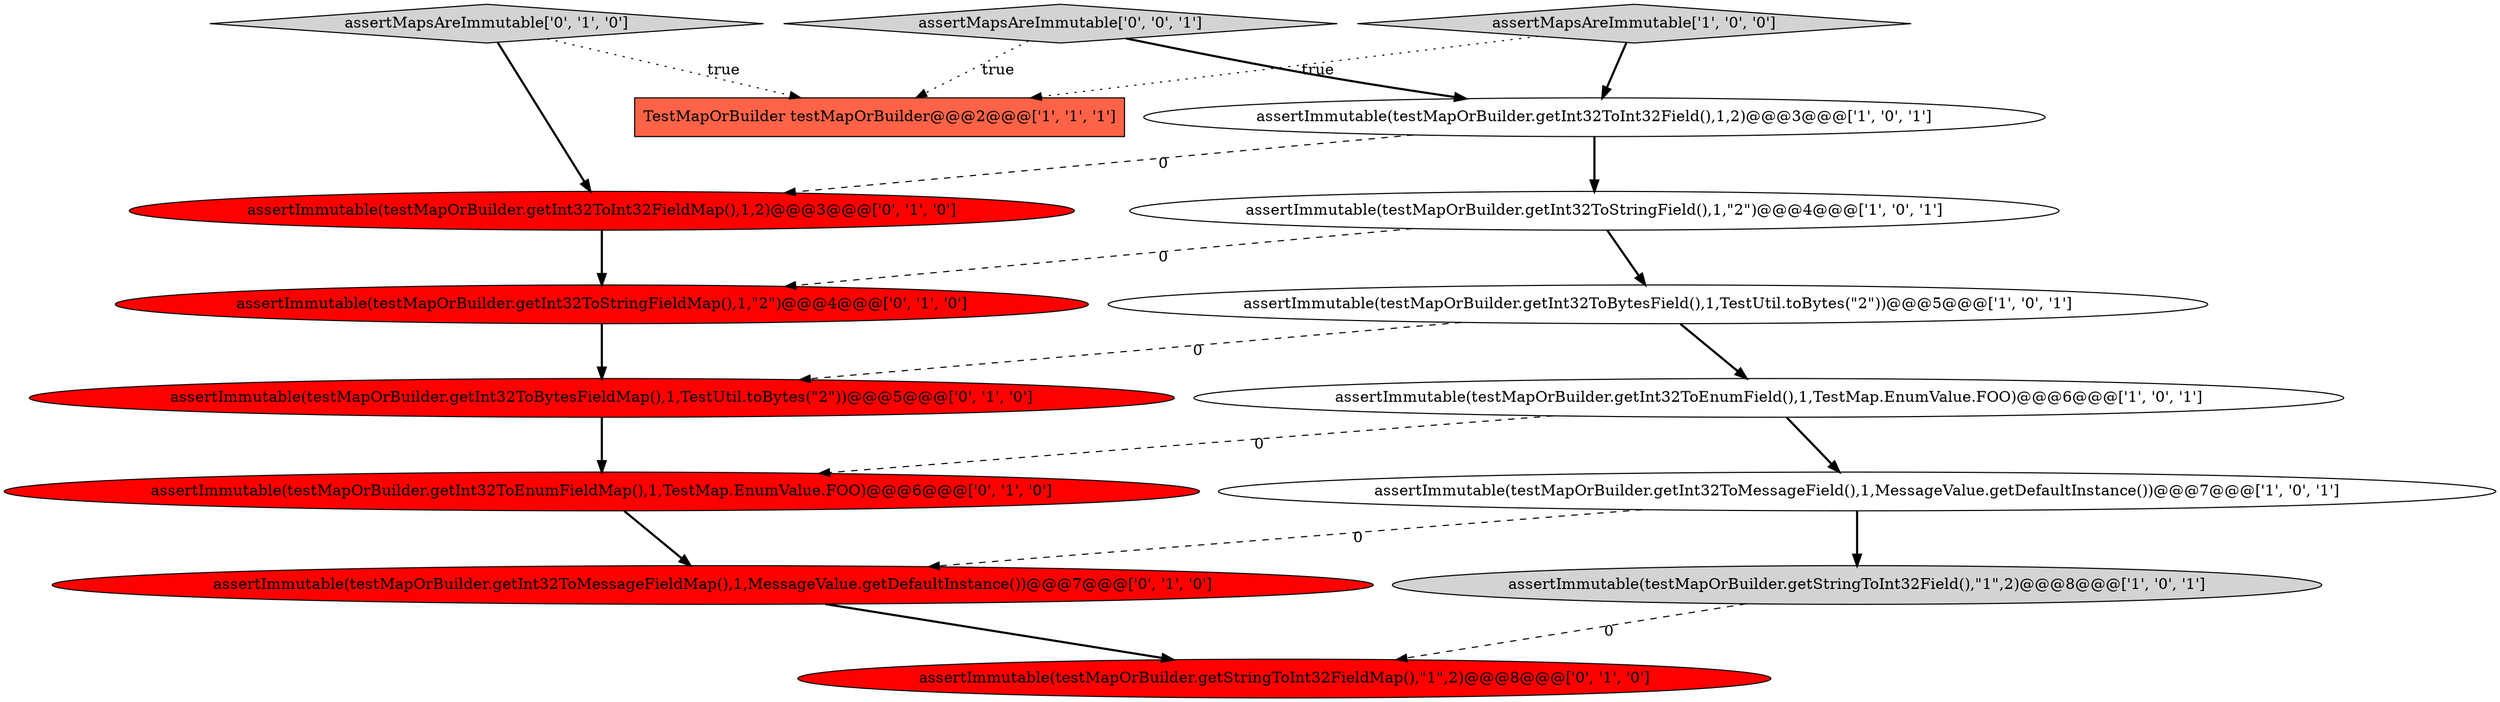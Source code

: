 digraph {
4 [style = filled, label = "assertImmutable(testMapOrBuilder.getStringToInt32Field(),\"1\",2)@@@8@@@['1', '0', '1']", fillcolor = lightgray, shape = ellipse image = "AAA0AAABBB1BBB"];
5 [style = filled, label = "assertImmutable(testMapOrBuilder.getInt32ToEnumField(),1,TestMap.EnumValue.FOO)@@@6@@@['1', '0', '1']", fillcolor = white, shape = ellipse image = "AAA0AAABBB1BBB"];
7 [style = filled, label = "TestMapOrBuilder testMapOrBuilder@@@2@@@['1', '1', '1']", fillcolor = tomato, shape = box image = "AAA0AAABBB1BBB"];
8 [style = filled, label = "assertImmutable(testMapOrBuilder.getInt32ToStringFieldMap(),1,\"2\")@@@4@@@['0', '1', '0']", fillcolor = red, shape = ellipse image = "AAA1AAABBB2BBB"];
6 [style = filled, label = "assertImmutable(testMapOrBuilder.getInt32ToInt32Field(),1,2)@@@3@@@['1', '0', '1']", fillcolor = white, shape = ellipse image = "AAA0AAABBB1BBB"];
10 [style = filled, label = "assertImmutable(testMapOrBuilder.getInt32ToInt32FieldMap(),1,2)@@@3@@@['0', '1', '0']", fillcolor = red, shape = ellipse image = "AAA1AAABBB2BBB"];
13 [style = filled, label = "assertImmutable(testMapOrBuilder.getInt32ToMessageFieldMap(),1,MessageValue.getDefaultInstance())@@@7@@@['0', '1', '0']", fillcolor = red, shape = ellipse image = "AAA1AAABBB2BBB"];
2 [style = filled, label = "assertMapsAreImmutable['1', '0', '0']", fillcolor = lightgray, shape = diamond image = "AAA0AAABBB1BBB"];
12 [style = filled, label = "assertImmutable(testMapOrBuilder.getInt32ToBytesFieldMap(),1,TestUtil.toBytes(\"2\"))@@@5@@@['0', '1', '0']", fillcolor = red, shape = ellipse image = "AAA1AAABBB2BBB"];
3 [style = filled, label = "assertImmutable(testMapOrBuilder.getInt32ToStringField(),1,\"2\")@@@4@@@['1', '0', '1']", fillcolor = white, shape = ellipse image = "AAA0AAABBB1BBB"];
14 [style = filled, label = "assertMapsAreImmutable['0', '1', '0']", fillcolor = lightgray, shape = diamond image = "AAA0AAABBB2BBB"];
9 [style = filled, label = "assertImmutable(testMapOrBuilder.getInt32ToEnumFieldMap(),1,TestMap.EnumValue.FOO)@@@6@@@['0', '1', '0']", fillcolor = red, shape = ellipse image = "AAA1AAABBB2BBB"];
11 [style = filled, label = "assertImmutable(testMapOrBuilder.getStringToInt32FieldMap(),\"1\",2)@@@8@@@['0', '1', '0']", fillcolor = red, shape = ellipse image = "AAA1AAABBB2BBB"];
0 [style = filled, label = "assertImmutable(testMapOrBuilder.getInt32ToBytesField(),1,TestUtil.toBytes(\"2\"))@@@5@@@['1', '0', '1']", fillcolor = white, shape = ellipse image = "AAA0AAABBB1BBB"];
1 [style = filled, label = "assertImmutable(testMapOrBuilder.getInt32ToMessageField(),1,MessageValue.getDefaultInstance())@@@7@@@['1', '0', '1']", fillcolor = white, shape = ellipse image = "AAA0AAABBB1BBB"];
15 [style = filled, label = "assertMapsAreImmutable['0', '0', '1']", fillcolor = lightgray, shape = diamond image = "AAA0AAABBB3BBB"];
6->3 [style = bold, label=""];
1->4 [style = bold, label=""];
2->6 [style = bold, label=""];
14->10 [style = bold, label=""];
5->9 [style = dashed, label="0"];
15->6 [style = bold, label=""];
0->12 [style = dashed, label="0"];
15->7 [style = dotted, label="true"];
12->9 [style = bold, label=""];
13->11 [style = bold, label=""];
3->0 [style = bold, label=""];
6->10 [style = dashed, label="0"];
1->13 [style = dashed, label="0"];
5->1 [style = bold, label=""];
10->8 [style = bold, label=""];
2->7 [style = dotted, label="true"];
14->7 [style = dotted, label="true"];
3->8 [style = dashed, label="0"];
4->11 [style = dashed, label="0"];
8->12 [style = bold, label=""];
0->5 [style = bold, label=""];
9->13 [style = bold, label=""];
}
